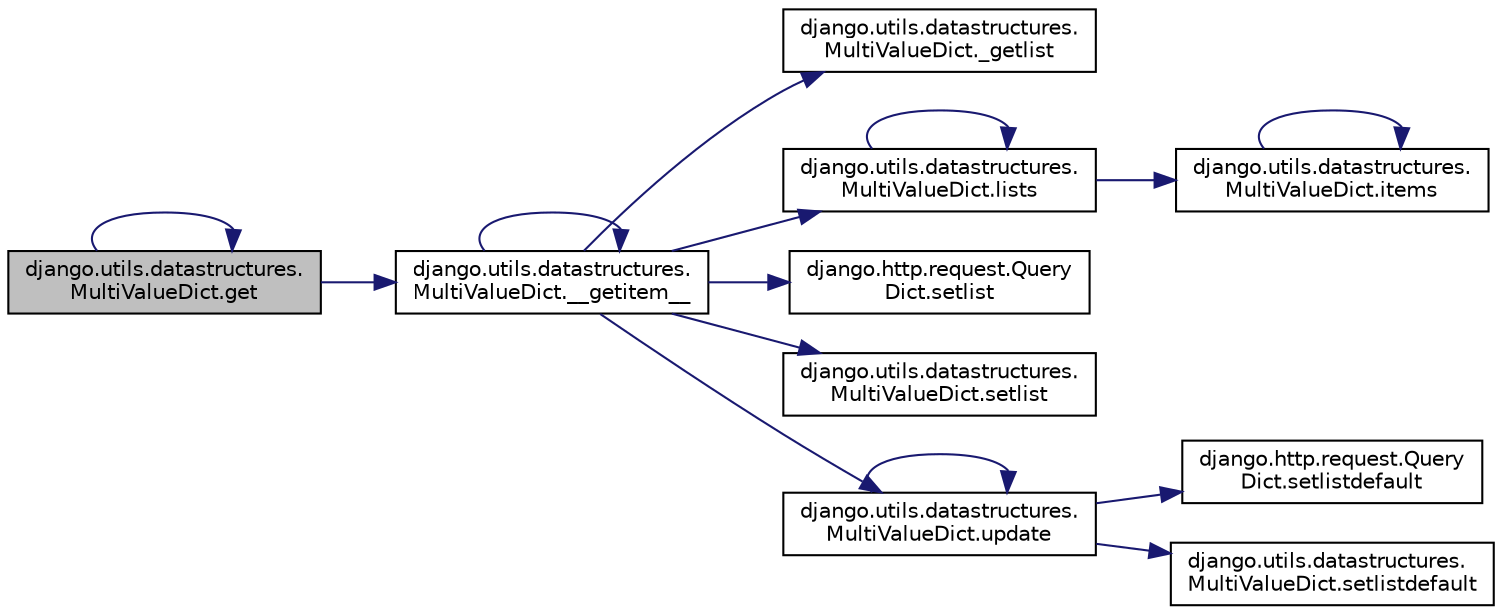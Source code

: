 digraph "django.utils.datastructures.MultiValueDict.get"
{
 // LATEX_PDF_SIZE
  edge [fontname="Helvetica",fontsize="10",labelfontname="Helvetica",labelfontsize="10"];
  node [fontname="Helvetica",fontsize="10",shape=record];
  rankdir="LR";
  Node1 [label="django.utils.datastructures.\lMultiValueDict.get",height=0.2,width=0.4,color="black", fillcolor="grey75", style="filled", fontcolor="black",tooltip=" "];
  Node1 -> Node2 [color="midnightblue",fontsize="10",style="solid",fontname="Helvetica"];
  Node2 [label="django.utils.datastructures.\lMultiValueDict.__getitem__",height=0.2,width=0.4,color="black", fillcolor="white", style="filled",URL="$d5/d02/classdjango_1_1utils_1_1datastructures_1_1_multi_value_dict.html#a4dcca7f9fcfa46f11a68180d76fac295",tooltip=" "];
  Node2 -> Node2 [color="midnightblue",fontsize="10",style="solid",fontname="Helvetica"];
  Node2 -> Node3 [color="midnightblue",fontsize="10",style="solid",fontname="Helvetica"];
  Node3 [label="django.utils.datastructures.\lMultiValueDict._getlist",height=0.2,width=0.4,color="black", fillcolor="white", style="filled",URL="$d5/d02/classdjango_1_1utils_1_1datastructures_1_1_multi_value_dict.html#a469e742eab69bd0e4dbf31fc3b404d06",tooltip=" "];
  Node2 -> Node4 [color="midnightblue",fontsize="10",style="solid",fontname="Helvetica"];
  Node4 [label="django.utils.datastructures.\lMultiValueDict.lists",height=0.2,width=0.4,color="black", fillcolor="white", style="filled",URL="$d5/d02/classdjango_1_1utils_1_1datastructures_1_1_multi_value_dict.html#a515aa45c90a18360efc658435e528890",tooltip=" "];
  Node4 -> Node5 [color="midnightblue",fontsize="10",style="solid",fontname="Helvetica"];
  Node5 [label="django.utils.datastructures.\lMultiValueDict.items",height=0.2,width=0.4,color="black", fillcolor="white", style="filled",URL="$d5/d02/classdjango_1_1utils_1_1datastructures_1_1_multi_value_dict.html#a6e3230d429487c8249894a263e311ade",tooltip=" "];
  Node5 -> Node5 [color="midnightblue",fontsize="10",style="solid",fontname="Helvetica"];
  Node4 -> Node4 [color="midnightblue",fontsize="10",style="solid",fontname="Helvetica"];
  Node2 -> Node6 [color="midnightblue",fontsize="10",style="solid",fontname="Helvetica"];
  Node6 [label="django.http.request.Query\lDict.setlist",height=0.2,width=0.4,color="black", fillcolor="white", style="filled",URL="$d3/dd6/classdjango_1_1http_1_1request_1_1_query_dict.html#a5c1fad3447babd41ecf75022e3122fc7",tooltip=" "];
  Node2 -> Node7 [color="midnightblue",fontsize="10",style="solid",fontname="Helvetica"];
  Node7 [label="django.utils.datastructures.\lMultiValueDict.setlist",height=0.2,width=0.4,color="black", fillcolor="white", style="filled",URL="$d5/d02/classdjango_1_1utils_1_1datastructures_1_1_multi_value_dict.html#a7615c1ba11d6a8b1742187e860e39c6f",tooltip=" "];
  Node2 -> Node8 [color="midnightblue",fontsize="10",style="solid",fontname="Helvetica"];
  Node8 [label="django.utils.datastructures.\lMultiValueDict.update",height=0.2,width=0.4,color="black", fillcolor="white", style="filled",URL="$d5/d02/classdjango_1_1utils_1_1datastructures_1_1_multi_value_dict.html#a2c73ed439e581fba618178c03c627690",tooltip=" "];
  Node8 -> Node9 [color="midnightblue",fontsize="10",style="solid",fontname="Helvetica"];
  Node9 [label="django.http.request.Query\lDict.setlistdefault",height=0.2,width=0.4,color="black", fillcolor="white", style="filled",URL="$d3/dd6/classdjango_1_1http_1_1request_1_1_query_dict.html#a3ebc787ac1fa7e4b79f2d36af383b671",tooltip=" "];
  Node8 -> Node10 [color="midnightblue",fontsize="10",style="solid",fontname="Helvetica"];
  Node10 [label="django.utils.datastructures.\lMultiValueDict.setlistdefault",height=0.2,width=0.4,color="black", fillcolor="white", style="filled",URL="$d5/d02/classdjango_1_1utils_1_1datastructures_1_1_multi_value_dict.html#a28ed4e7f553c7a2cc8bd852140f6833f",tooltip=" "];
  Node8 -> Node8 [color="midnightblue",fontsize="10",style="solid",fontname="Helvetica"];
  Node1 -> Node1 [color="midnightblue",fontsize="10",style="solid",fontname="Helvetica"];
}
